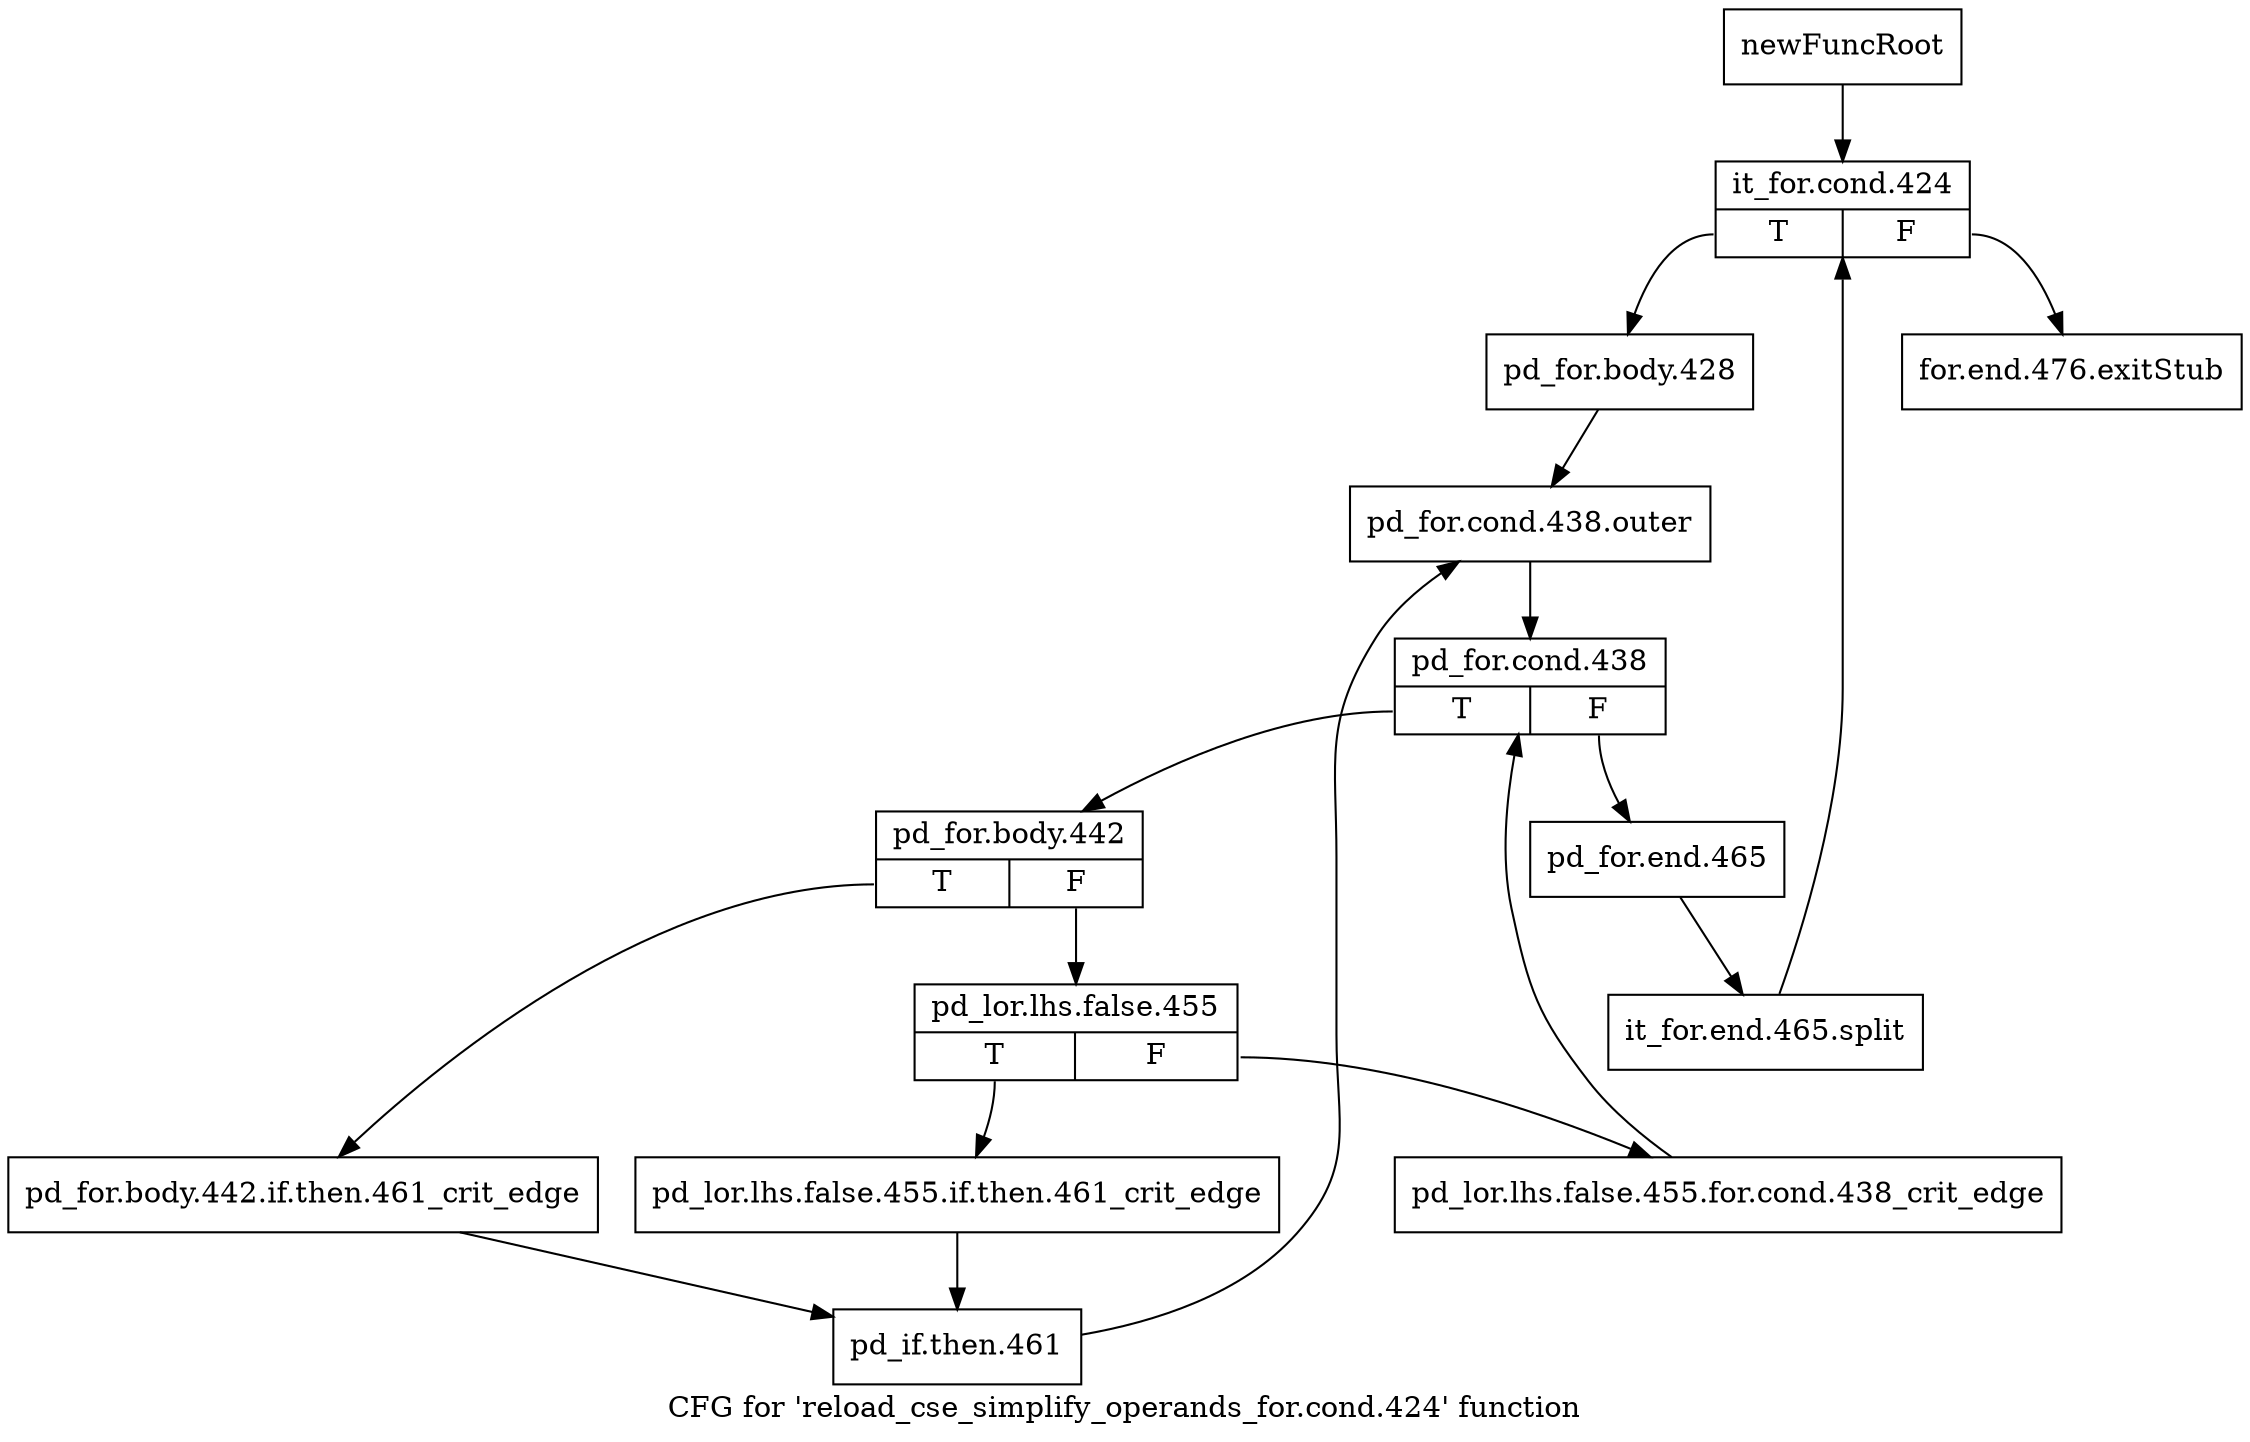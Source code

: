 digraph "CFG for 'reload_cse_simplify_operands_for.cond.424' function" {
	label="CFG for 'reload_cse_simplify_operands_for.cond.424' function";

	Node0xbe91760 [shape=record,label="{newFuncRoot}"];
	Node0xbe91760 -> Node0xbe91800;
	Node0xbe917b0 [shape=record,label="{for.end.476.exitStub}"];
	Node0xbe91800 [shape=record,label="{it_for.cond.424|{<s0>T|<s1>F}}"];
	Node0xbe91800:s0 -> Node0xbe91850;
	Node0xbe91800:s1 -> Node0xbe917b0;
	Node0xbe91850 [shape=record,label="{pd_for.body.428}"];
	Node0xbe91850 -> Node0xbe918a0;
	Node0xbe918a0 [shape=record,label="{pd_for.cond.438.outer}"];
	Node0xbe918a0 -> Node0xbe918f0;
	Node0xbe918f0 [shape=record,label="{pd_for.cond.438|{<s0>T|<s1>F}}"];
	Node0xbe918f0:s0 -> Node0xbe91990;
	Node0xbe918f0:s1 -> Node0xbe91940;
	Node0xbe91940 [shape=record,label="{pd_for.end.465}"];
	Node0xbe91940 -> Node0xf9d4f60;
	Node0xf9d4f60 [shape=record,label="{it_for.end.465.split}"];
	Node0xf9d4f60 -> Node0xbe91800;
	Node0xbe91990 [shape=record,label="{pd_for.body.442|{<s0>T|<s1>F}}"];
	Node0xbe91990:s0 -> Node0xbe91ad0;
	Node0xbe91990:s1 -> Node0xbe919e0;
	Node0xbe919e0 [shape=record,label="{pd_lor.lhs.false.455|{<s0>T|<s1>F}}"];
	Node0xbe919e0:s0 -> Node0xbe91a80;
	Node0xbe919e0:s1 -> Node0xbe91a30;
	Node0xbe91a30 [shape=record,label="{pd_lor.lhs.false.455.for.cond.438_crit_edge}"];
	Node0xbe91a30 -> Node0xbe918f0;
	Node0xbe91a80 [shape=record,label="{pd_lor.lhs.false.455.if.then.461_crit_edge}"];
	Node0xbe91a80 -> Node0xbe91b20;
	Node0xbe91ad0 [shape=record,label="{pd_for.body.442.if.then.461_crit_edge}"];
	Node0xbe91ad0 -> Node0xbe91b20;
	Node0xbe91b20 [shape=record,label="{pd_if.then.461}"];
	Node0xbe91b20 -> Node0xbe918a0;
}
